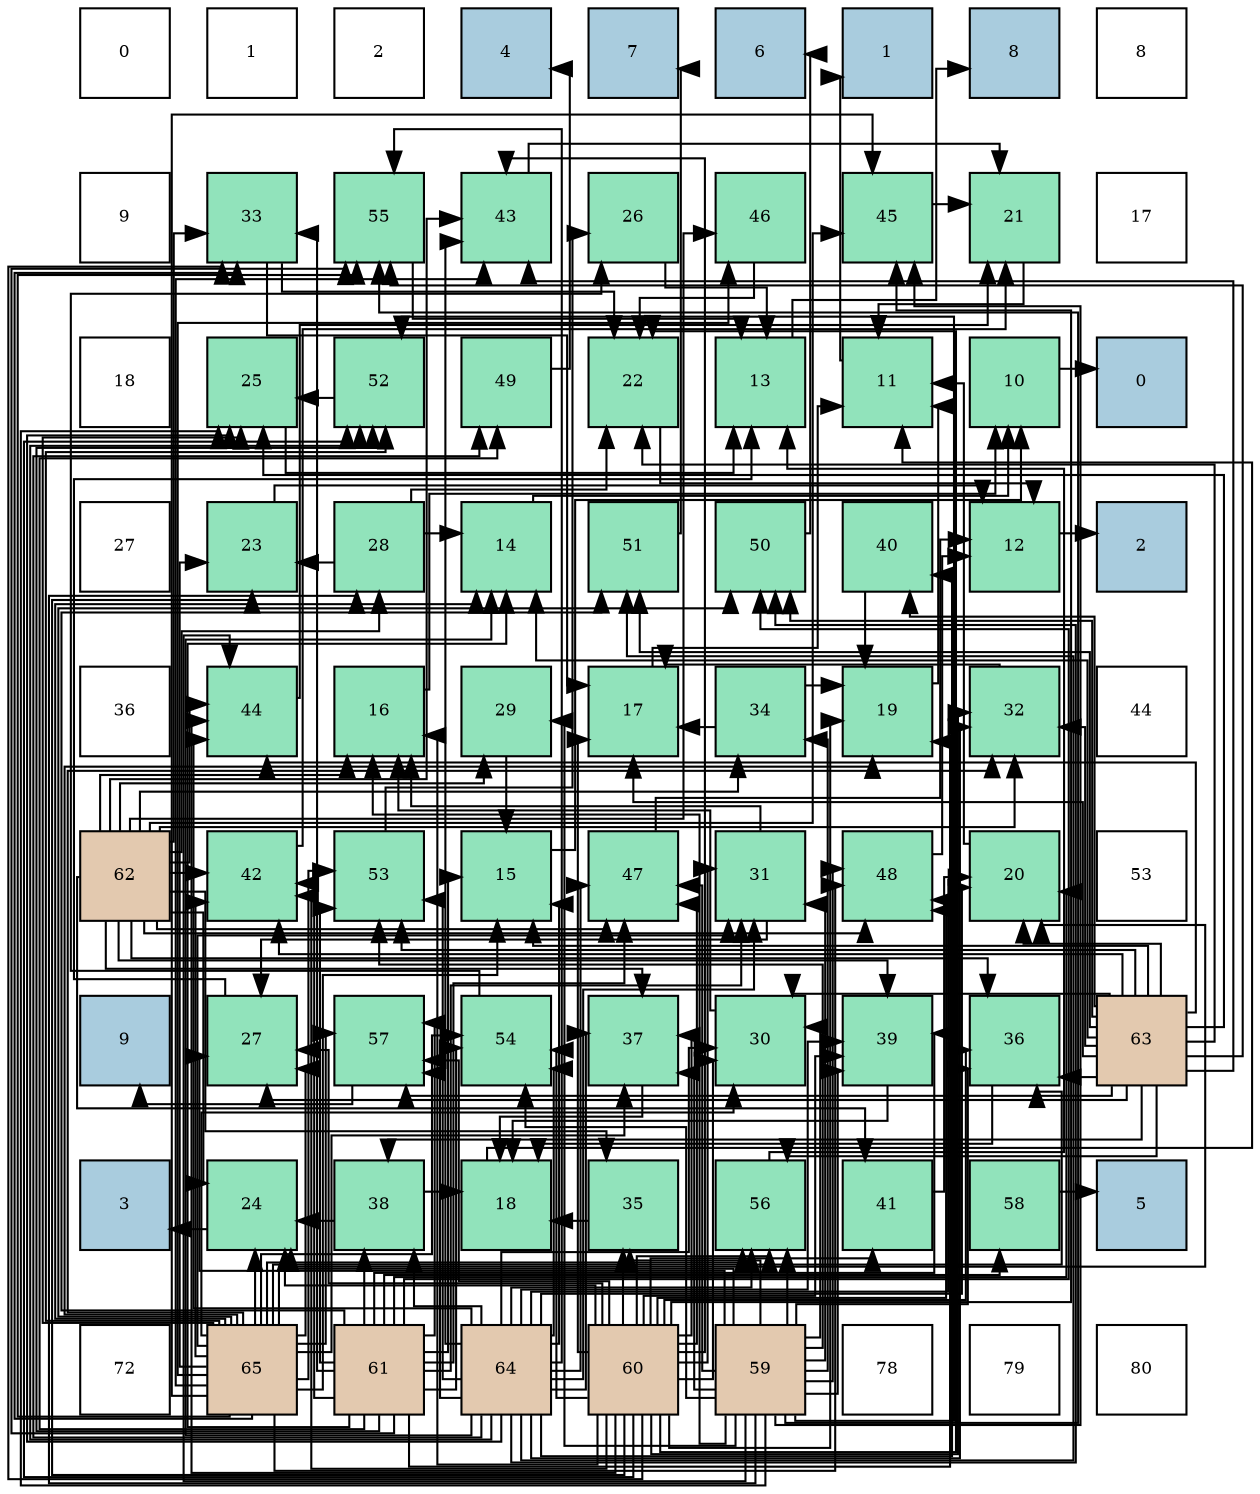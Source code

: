digraph layout{
 rankdir=TB;
 splines=ortho;
 node [style=filled shape=square fixedsize=true width=0.6];
0[label="0", fontsize=8, fillcolor="#ffffff"];
1[label="1", fontsize=8, fillcolor="#ffffff"];
2[label="2", fontsize=8, fillcolor="#ffffff"];
3[label="4", fontsize=8, fillcolor="#a9ccde"];
4[label="7", fontsize=8, fillcolor="#a9ccde"];
5[label="6", fontsize=8, fillcolor="#a9ccde"];
6[label="1", fontsize=8, fillcolor="#a9ccde"];
7[label="8", fontsize=8, fillcolor="#a9ccde"];
8[label="8", fontsize=8, fillcolor="#ffffff"];
9[label="9", fontsize=8, fillcolor="#ffffff"];
10[label="33", fontsize=8, fillcolor="#91e3bb"];
11[label="55", fontsize=8, fillcolor="#91e3bb"];
12[label="43", fontsize=8, fillcolor="#91e3bb"];
13[label="26", fontsize=8, fillcolor="#91e3bb"];
14[label="46", fontsize=8, fillcolor="#91e3bb"];
15[label="45", fontsize=8, fillcolor="#91e3bb"];
16[label="21", fontsize=8, fillcolor="#91e3bb"];
17[label="17", fontsize=8, fillcolor="#ffffff"];
18[label="18", fontsize=8, fillcolor="#ffffff"];
19[label="25", fontsize=8, fillcolor="#91e3bb"];
20[label="52", fontsize=8, fillcolor="#91e3bb"];
21[label="49", fontsize=8, fillcolor="#91e3bb"];
22[label="22", fontsize=8, fillcolor="#91e3bb"];
23[label="13", fontsize=8, fillcolor="#91e3bb"];
24[label="11", fontsize=8, fillcolor="#91e3bb"];
25[label="10", fontsize=8, fillcolor="#91e3bb"];
26[label="0", fontsize=8, fillcolor="#a9ccde"];
27[label="27", fontsize=8, fillcolor="#ffffff"];
28[label="23", fontsize=8, fillcolor="#91e3bb"];
29[label="28", fontsize=8, fillcolor="#91e3bb"];
30[label="14", fontsize=8, fillcolor="#91e3bb"];
31[label="51", fontsize=8, fillcolor="#91e3bb"];
32[label="50", fontsize=8, fillcolor="#91e3bb"];
33[label="40", fontsize=8, fillcolor="#91e3bb"];
34[label="12", fontsize=8, fillcolor="#91e3bb"];
35[label="2", fontsize=8, fillcolor="#a9ccde"];
36[label="36", fontsize=8, fillcolor="#ffffff"];
37[label="44", fontsize=8, fillcolor="#91e3bb"];
38[label="16", fontsize=8, fillcolor="#91e3bb"];
39[label="29", fontsize=8, fillcolor="#91e3bb"];
40[label="17", fontsize=8, fillcolor="#91e3bb"];
41[label="34", fontsize=8, fillcolor="#91e3bb"];
42[label="19", fontsize=8, fillcolor="#91e3bb"];
43[label="32", fontsize=8, fillcolor="#91e3bb"];
44[label="44", fontsize=8, fillcolor="#ffffff"];
45[label="62", fontsize=8, fillcolor="#e3c9af"];
46[label="42", fontsize=8, fillcolor="#91e3bb"];
47[label="53", fontsize=8, fillcolor="#91e3bb"];
48[label="15", fontsize=8, fillcolor="#91e3bb"];
49[label="47", fontsize=8, fillcolor="#91e3bb"];
50[label="31", fontsize=8, fillcolor="#91e3bb"];
51[label="48", fontsize=8, fillcolor="#91e3bb"];
52[label="20", fontsize=8, fillcolor="#91e3bb"];
53[label="53", fontsize=8, fillcolor="#ffffff"];
54[label="9", fontsize=8, fillcolor="#a9ccde"];
55[label="27", fontsize=8, fillcolor="#91e3bb"];
56[label="57", fontsize=8, fillcolor="#91e3bb"];
57[label="54", fontsize=8, fillcolor="#91e3bb"];
58[label="37", fontsize=8, fillcolor="#91e3bb"];
59[label="30", fontsize=8, fillcolor="#91e3bb"];
60[label="39", fontsize=8, fillcolor="#91e3bb"];
61[label="36", fontsize=8, fillcolor="#91e3bb"];
62[label="63", fontsize=8, fillcolor="#e3c9af"];
63[label="3", fontsize=8, fillcolor="#a9ccde"];
64[label="24", fontsize=8, fillcolor="#91e3bb"];
65[label="38", fontsize=8, fillcolor="#91e3bb"];
66[label="18", fontsize=8, fillcolor="#91e3bb"];
67[label="35", fontsize=8, fillcolor="#91e3bb"];
68[label="56", fontsize=8, fillcolor="#91e3bb"];
69[label="41", fontsize=8, fillcolor="#91e3bb"];
70[label="58", fontsize=8, fillcolor="#91e3bb"];
71[label="5", fontsize=8, fillcolor="#a9ccde"];
72[label="72", fontsize=8, fillcolor="#ffffff"];
73[label="65", fontsize=8, fillcolor="#e3c9af"];
74[label="61", fontsize=8, fillcolor="#e3c9af"];
75[label="64", fontsize=8, fillcolor="#e3c9af"];
76[label="60", fontsize=8, fillcolor="#e3c9af"];
77[label="59", fontsize=8, fillcolor="#e3c9af"];
78[label="78", fontsize=8, fillcolor="#ffffff"];
79[label="79", fontsize=8, fillcolor="#ffffff"];
80[label="80", fontsize=8, fillcolor="#ffffff"];
edge [constraint=false, style=vis];25 -> 26;
24 -> 6;
34 -> 35;
23 -> 7;
30 -> 25;
48 -> 25;
38 -> 25;
40 -> 24;
66 -> 24;
42 -> 24;
52 -> 24;
16 -> 24;
22 -> 34;
28 -> 34;
64 -> 63;
19 -> 23;
13 -> 23;
55 -> 23;
29 -> 30;
29 -> 22;
29 -> 28;
39 -> 48;
59 -> 38;
50 -> 38;
50 -> 55;
43 -> 40;
10 -> 40;
10 -> 22;
41 -> 40;
41 -> 42;
67 -> 66;
61 -> 66;
58 -> 66;
65 -> 66;
65 -> 64;
60 -> 66;
33 -> 42;
69 -> 52;
46 -> 16;
12 -> 16;
37 -> 16;
15 -> 16;
14 -> 22;
49 -> 34;
51 -> 34;
21 -> 3;
32 -> 5;
31 -> 4;
20 -> 19;
47 -> 13;
57 -> 13;
11 -> 23;
68 -> 23;
56 -> 54;
70 -> 71;
77 -> 38;
77 -> 64;
77 -> 19;
77 -> 55;
77 -> 29;
77 -> 39;
77 -> 59;
77 -> 50;
77 -> 41;
77 -> 67;
77 -> 61;
77 -> 58;
77 -> 60;
77 -> 37;
77 -> 15;
77 -> 49;
77 -> 51;
77 -> 20;
77 -> 47;
77 -> 57;
77 -> 11;
77 -> 68;
76 -> 38;
76 -> 40;
76 -> 42;
76 -> 22;
76 -> 28;
76 -> 64;
76 -> 55;
76 -> 59;
76 -> 50;
76 -> 43;
76 -> 10;
76 -> 67;
76 -> 61;
76 -> 58;
76 -> 60;
76 -> 69;
76 -> 46;
76 -> 12;
76 -> 37;
76 -> 15;
76 -> 49;
76 -> 51;
76 -> 20;
76 -> 57;
76 -> 68;
76 -> 56;
74 -> 30;
74 -> 48;
74 -> 42;
74 -> 52;
74 -> 50;
74 -> 10;
74 -> 65;
74 -> 60;
74 -> 46;
74 -> 49;
74 -> 21;
74 -> 32;
74 -> 31;
74 -> 20;
74 -> 47;
74 -> 57;
74 -> 11;
74 -> 56;
74 -> 70;
45 -> 38;
45 -> 64;
45 -> 29;
45 -> 39;
45 -> 43;
45 -> 10;
45 -> 41;
45 -> 67;
45 -> 61;
45 -> 58;
45 -> 60;
45 -> 69;
45 -> 46;
45 -> 12;
45 -> 37;
45 -> 15;
45 -> 14;
45 -> 49;
45 -> 51;
62 -> 30;
62 -> 48;
62 -> 40;
62 -> 52;
62 -> 22;
62 -> 19;
62 -> 55;
62 -> 59;
62 -> 43;
62 -> 61;
62 -> 65;
62 -> 33;
62 -> 46;
62 -> 12;
62 -> 37;
62 -> 32;
62 -> 31;
62 -> 47;
62 -> 11;
62 -> 68;
62 -> 56;
75 -> 30;
75 -> 48;
75 -> 52;
75 -> 19;
75 -> 59;
75 -> 50;
75 -> 43;
75 -> 58;
75 -> 65;
75 -> 60;
75 -> 33;
75 -> 12;
75 -> 37;
75 -> 49;
75 -> 51;
75 -> 21;
75 -> 32;
75 -> 31;
75 -> 20;
75 -> 47;
75 -> 57;
75 -> 11;
75 -> 68;
75 -> 56;
73 -> 30;
73 -> 48;
73 -> 42;
73 -> 52;
73 -> 28;
73 -> 64;
73 -> 19;
73 -> 55;
73 -> 59;
73 -> 50;
73 -> 43;
73 -> 10;
73 -> 61;
73 -> 58;
73 -> 46;
73 -> 12;
73 -> 15;
73 -> 14;
73 -> 51;
73 -> 32;
73 -> 20;
73 -> 47;
73 -> 57;
73 -> 11;
73 -> 68;
73 -> 56;
edge [constraint=true, style=invis];
0 -> 9 -> 18 -> 27 -> 36 -> 45 -> 54 -> 63 -> 72;
1 -> 10 -> 19 -> 28 -> 37 -> 46 -> 55 -> 64 -> 73;
2 -> 11 -> 20 -> 29 -> 38 -> 47 -> 56 -> 65 -> 74;
3 -> 12 -> 21 -> 30 -> 39 -> 48 -> 57 -> 66 -> 75;
4 -> 13 -> 22 -> 31 -> 40 -> 49 -> 58 -> 67 -> 76;
5 -> 14 -> 23 -> 32 -> 41 -> 50 -> 59 -> 68 -> 77;
6 -> 15 -> 24 -> 33 -> 42 -> 51 -> 60 -> 69 -> 78;
7 -> 16 -> 25 -> 34 -> 43 -> 52 -> 61 -> 70 -> 79;
8 -> 17 -> 26 -> 35 -> 44 -> 53 -> 62 -> 71 -> 80;
rank = same {0 -> 1 -> 2 -> 3 -> 4 -> 5 -> 6 -> 7 -> 8};
rank = same {9 -> 10 -> 11 -> 12 -> 13 -> 14 -> 15 -> 16 -> 17};
rank = same {18 -> 19 -> 20 -> 21 -> 22 -> 23 -> 24 -> 25 -> 26};
rank = same {27 -> 28 -> 29 -> 30 -> 31 -> 32 -> 33 -> 34 -> 35};
rank = same {36 -> 37 -> 38 -> 39 -> 40 -> 41 -> 42 -> 43 -> 44};
rank = same {45 -> 46 -> 47 -> 48 -> 49 -> 50 -> 51 -> 52 -> 53};
rank = same {54 -> 55 -> 56 -> 57 -> 58 -> 59 -> 60 -> 61 -> 62};
rank = same {63 -> 64 -> 65 -> 66 -> 67 -> 68 -> 69 -> 70 -> 71};
rank = same {72 -> 73 -> 74 -> 75 -> 76 -> 77 -> 78 -> 79 -> 80};
}